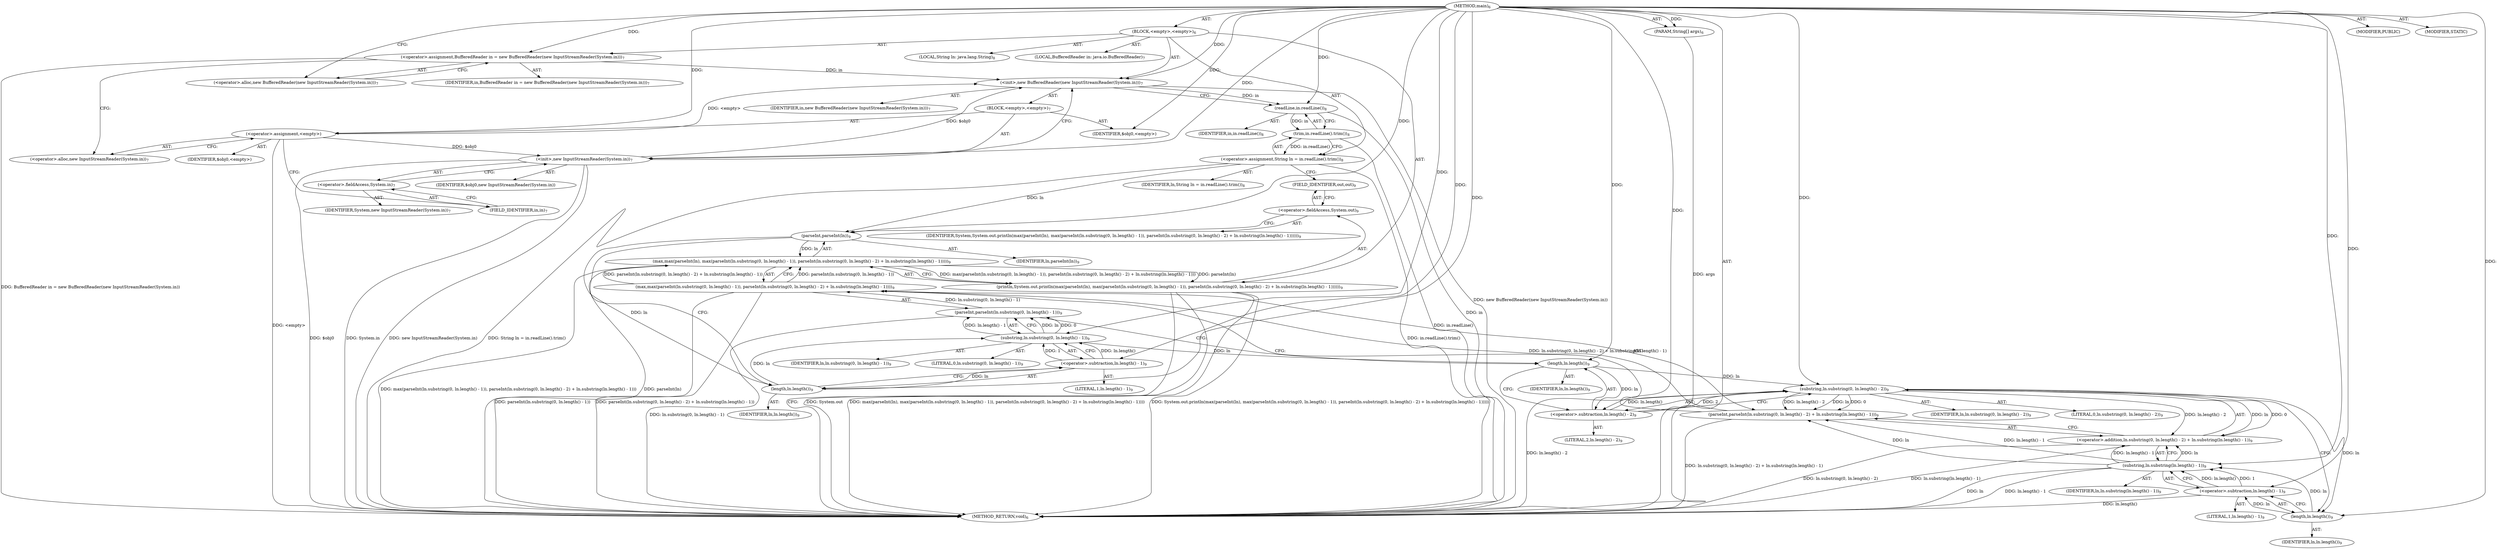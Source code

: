digraph "main" {  
"19" [label = <(METHOD,main)<SUB>6</SUB>> ]
"20" [label = <(PARAM,String[] args)<SUB>6</SUB>> ]
"21" [label = <(BLOCK,&lt;empty&gt;,&lt;empty&gt;)<SUB>6</SUB>> ]
"4" [label = <(LOCAL,BufferedReader in: java.io.BufferedReader)<SUB>7</SUB>> ]
"22" [label = <(&lt;operator&gt;.assignment,BufferedReader in = new BufferedReader(new InputStreamReader(System.in)))<SUB>7</SUB>> ]
"23" [label = <(IDENTIFIER,in,BufferedReader in = new BufferedReader(new InputStreamReader(System.in)))<SUB>7</SUB>> ]
"24" [label = <(&lt;operator&gt;.alloc,new BufferedReader(new InputStreamReader(System.in)))<SUB>7</SUB>> ]
"25" [label = <(&lt;init&gt;,new BufferedReader(new InputStreamReader(System.in)))<SUB>7</SUB>> ]
"3" [label = <(IDENTIFIER,in,new BufferedReader(new InputStreamReader(System.in)))<SUB>7</SUB>> ]
"26" [label = <(BLOCK,&lt;empty&gt;,&lt;empty&gt;)<SUB>7</SUB>> ]
"27" [label = <(&lt;operator&gt;.assignment,&lt;empty&gt;)> ]
"28" [label = <(IDENTIFIER,$obj0,&lt;empty&gt;)> ]
"29" [label = <(&lt;operator&gt;.alloc,new InputStreamReader(System.in))<SUB>7</SUB>> ]
"30" [label = <(&lt;init&gt;,new InputStreamReader(System.in))<SUB>7</SUB>> ]
"31" [label = <(IDENTIFIER,$obj0,new InputStreamReader(System.in))> ]
"32" [label = <(&lt;operator&gt;.fieldAccess,System.in)<SUB>7</SUB>> ]
"33" [label = <(IDENTIFIER,System,new InputStreamReader(System.in))<SUB>7</SUB>> ]
"34" [label = <(FIELD_IDENTIFIER,in,in)<SUB>7</SUB>> ]
"35" [label = <(IDENTIFIER,$obj0,&lt;empty&gt;)> ]
"36" [label = <(LOCAL,String ln: java.lang.String)<SUB>8</SUB>> ]
"37" [label = <(&lt;operator&gt;.assignment,String ln = in.readLine().trim())<SUB>8</SUB>> ]
"38" [label = <(IDENTIFIER,ln,String ln = in.readLine().trim())<SUB>8</SUB>> ]
"39" [label = <(trim,in.readLine().trim())<SUB>8</SUB>> ]
"40" [label = <(readLine,in.readLine())<SUB>8</SUB>> ]
"41" [label = <(IDENTIFIER,in,in.readLine())<SUB>8</SUB>> ]
"42" [label = <(println,System.out.println(max(parseInt(ln), max(parseInt(ln.substring(0, ln.length() - 1)), parseInt(ln.substring(0, ln.length() - 2) + ln.substring(ln.length() - 1))))))<SUB>9</SUB>> ]
"43" [label = <(&lt;operator&gt;.fieldAccess,System.out)<SUB>9</SUB>> ]
"44" [label = <(IDENTIFIER,System,System.out.println(max(parseInt(ln), max(parseInt(ln.substring(0, ln.length() - 1)), parseInt(ln.substring(0, ln.length() - 2) + ln.substring(ln.length() - 1))))))<SUB>9</SUB>> ]
"45" [label = <(FIELD_IDENTIFIER,out,out)<SUB>9</SUB>> ]
"46" [label = <(max,max(parseInt(ln), max(parseInt(ln.substring(0, ln.length() - 1)), parseInt(ln.substring(0, ln.length() - 2) + ln.substring(ln.length() - 1)))))<SUB>9</SUB>> ]
"47" [label = <(parseInt,parseInt(ln))<SUB>9</SUB>> ]
"48" [label = <(IDENTIFIER,ln,parseInt(ln))<SUB>9</SUB>> ]
"49" [label = <(max,max(parseInt(ln.substring(0, ln.length() - 1)), parseInt(ln.substring(0, ln.length() - 2) + ln.substring(ln.length() - 1))))<SUB>9</SUB>> ]
"50" [label = <(parseInt,parseInt(ln.substring(0, ln.length() - 1)))<SUB>9</SUB>> ]
"51" [label = <(substring,ln.substring(0, ln.length() - 1))<SUB>9</SUB>> ]
"52" [label = <(IDENTIFIER,ln,ln.substring(0, ln.length() - 1))<SUB>9</SUB>> ]
"53" [label = <(LITERAL,0,ln.substring(0, ln.length() - 1))<SUB>9</SUB>> ]
"54" [label = <(&lt;operator&gt;.subtraction,ln.length() - 1)<SUB>9</SUB>> ]
"55" [label = <(length,ln.length())<SUB>9</SUB>> ]
"56" [label = <(IDENTIFIER,ln,ln.length())<SUB>9</SUB>> ]
"57" [label = <(LITERAL,1,ln.length() - 1)<SUB>9</SUB>> ]
"58" [label = <(parseInt,parseInt(ln.substring(0, ln.length() - 2) + ln.substring(ln.length() - 1)))<SUB>9</SUB>> ]
"59" [label = <(&lt;operator&gt;.addition,ln.substring(0, ln.length() - 2) + ln.substring(ln.length() - 1))<SUB>9</SUB>> ]
"60" [label = <(substring,ln.substring(0, ln.length() - 2))<SUB>9</SUB>> ]
"61" [label = <(IDENTIFIER,ln,ln.substring(0, ln.length() - 2))<SUB>9</SUB>> ]
"62" [label = <(LITERAL,0,ln.substring(0, ln.length() - 2))<SUB>9</SUB>> ]
"63" [label = <(&lt;operator&gt;.subtraction,ln.length() - 2)<SUB>9</SUB>> ]
"64" [label = <(length,ln.length())<SUB>9</SUB>> ]
"65" [label = <(IDENTIFIER,ln,ln.length())<SUB>9</SUB>> ]
"66" [label = <(LITERAL,2,ln.length() - 2)<SUB>9</SUB>> ]
"67" [label = <(substring,ln.substring(ln.length() - 1))<SUB>9</SUB>> ]
"68" [label = <(IDENTIFIER,ln,ln.substring(ln.length() - 1))<SUB>9</SUB>> ]
"69" [label = <(&lt;operator&gt;.subtraction,ln.length() - 1)<SUB>9</SUB>> ]
"70" [label = <(length,ln.length())<SUB>9</SUB>> ]
"71" [label = <(IDENTIFIER,ln,ln.length())<SUB>9</SUB>> ]
"72" [label = <(LITERAL,1,ln.length() - 1)<SUB>9</SUB>> ]
"73" [label = <(MODIFIER,PUBLIC)> ]
"74" [label = <(MODIFIER,STATIC)> ]
"75" [label = <(METHOD_RETURN,void)<SUB>6</SUB>> ]
  "19" -> "20"  [ label = "AST: "] 
  "19" -> "21"  [ label = "AST: "] 
  "19" -> "73"  [ label = "AST: "] 
  "19" -> "74"  [ label = "AST: "] 
  "19" -> "75"  [ label = "AST: "] 
  "21" -> "4"  [ label = "AST: "] 
  "21" -> "22"  [ label = "AST: "] 
  "21" -> "25"  [ label = "AST: "] 
  "21" -> "36"  [ label = "AST: "] 
  "21" -> "37"  [ label = "AST: "] 
  "21" -> "42"  [ label = "AST: "] 
  "22" -> "23"  [ label = "AST: "] 
  "22" -> "24"  [ label = "AST: "] 
  "25" -> "3"  [ label = "AST: "] 
  "25" -> "26"  [ label = "AST: "] 
  "26" -> "27"  [ label = "AST: "] 
  "26" -> "30"  [ label = "AST: "] 
  "26" -> "35"  [ label = "AST: "] 
  "27" -> "28"  [ label = "AST: "] 
  "27" -> "29"  [ label = "AST: "] 
  "30" -> "31"  [ label = "AST: "] 
  "30" -> "32"  [ label = "AST: "] 
  "32" -> "33"  [ label = "AST: "] 
  "32" -> "34"  [ label = "AST: "] 
  "37" -> "38"  [ label = "AST: "] 
  "37" -> "39"  [ label = "AST: "] 
  "39" -> "40"  [ label = "AST: "] 
  "40" -> "41"  [ label = "AST: "] 
  "42" -> "43"  [ label = "AST: "] 
  "42" -> "46"  [ label = "AST: "] 
  "43" -> "44"  [ label = "AST: "] 
  "43" -> "45"  [ label = "AST: "] 
  "46" -> "47"  [ label = "AST: "] 
  "46" -> "49"  [ label = "AST: "] 
  "47" -> "48"  [ label = "AST: "] 
  "49" -> "50"  [ label = "AST: "] 
  "49" -> "58"  [ label = "AST: "] 
  "50" -> "51"  [ label = "AST: "] 
  "51" -> "52"  [ label = "AST: "] 
  "51" -> "53"  [ label = "AST: "] 
  "51" -> "54"  [ label = "AST: "] 
  "54" -> "55"  [ label = "AST: "] 
  "54" -> "57"  [ label = "AST: "] 
  "55" -> "56"  [ label = "AST: "] 
  "58" -> "59"  [ label = "AST: "] 
  "59" -> "60"  [ label = "AST: "] 
  "59" -> "67"  [ label = "AST: "] 
  "60" -> "61"  [ label = "AST: "] 
  "60" -> "62"  [ label = "AST: "] 
  "60" -> "63"  [ label = "AST: "] 
  "63" -> "64"  [ label = "AST: "] 
  "63" -> "66"  [ label = "AST: "] 
  "64" -> "65"  [ label = "AST: "] 
  "67" -> "68"  [ label = "AST: "] 
  "67" -> "69"  [ label = "AST: "] 
  "69" -> "70"  [ label = "AST: "] 
  "69" -> "72"  [ label = "AST: "] 
  "70" -> "71"  [ label = "AST: "] 
  "22" -> "29"  [ label = "CFG: "] 
  "25" -> "40"  [ label = "CFG: "] 
  "37" -> "45"  [ label = "CFG: "] 
  "42" -> "75"  [ label = "CFG: "] 
  "24" -> "22"  [ label = "CFG: "] 
  "39" -> "37"  [ label = "CFG: "] 
  "43" -> "47"  [ label = "CFG: "] 
  "46" -> "42"  [ label = "CFG: "] 
  "27" -> "34"  [ label = "CFG: "] 
  "30" -> "25"  [ label = "CFG: "] 
  "40" -> "39"  [ label = "CFG: "] 
  "45" -> "43"  [ label = "CFG: "] 
  "47" -> "55"  [ label = "CFG: "] 
  "49" -> "46"  [ label = "CFG: "] 
  "29" -> "27"  [ label = "CFG: "] 
  "32" -> "30"  [ label = "CFG: "] 
  "50" -> "64"  [ label = "CFG: "] 
  "58" -> "49"  [ label = "CFG: "] 
  "34" -> "32"  [ label = "CFG: "] 
  "51" -> "50"  [ label = "CFG: "] 
  "59" -> "58"  [ label = "CFG: "] 
  "54" -> "51"  [ label = "CFG: "] 
  "60" -> "70"  [ label = "CFG: "] 
  "67" -> "59"  [ label = "CFG: "] 
  "55" -> "54"  [ label = "CFG: "] 
  "63" -> "60"  [ label = "CFG: "] 
  "69" -> "67"  [ label = "CFG: "] 
  "64" -> "63"  [ label = "CFG: "] 
  "70" -> "69"  [ label = "CFG: "] 
  "19" -> "24"  [ label = "CFG: "] 
  "20" -> "75"  [ label = "DDG: args"] 
  "22" -> "75"  [ label = "DDG: BufferedReader in = new BufferedReader(new InputStreamReader(System.in))"] 
  "27" -> "75"  [ label = "DDG: &lt;empty&gt;"] 
  "30" -> "75"  [ label = "DDG: $obj0"] 
  "30" -> "75"  [ label = "DDG: System.in"] 
  "30" -> "75"  [ label = "DDG: new InputStreamReader(System.in)"] 
  "25" -> "75"  [ label = "DDG: new BufferedReader(new InputStreamReader(System.in))"] 
  "40" -> "75"  [ label = "DDG: in"] 
  "39" -> "75"  [ label = "DDG: in.readLine()"] 
  "37" -> "75"  [ label = "DDG: in.readLine().trim()"] 
  "37" -> "75"  [ label = "DDG: String ln = in.readLine().trim()"] 
  "42" -> "75"  [ label = "DDG: System.out"] 
  "46" -> "75"  [ label = "DDG: parseInt(ln)"] 
  "50" -> "75"  [ label = "DDG: ln.substring(0, ln.length() - 1)"] 
  "49" -> "75"  [ label = "DDG: parseInt(ln.substring(0, ln.length() - 1))"] 
  "60" -> "75"  [ label = "DDG: ln.length() - 2"] 
  "59" -> "75"  [ label = "DDG: ln.substring(0, ln.length() - 2)"] 
  "67" -> "75"  [ label = "DDG: ln"] 
  "69" -> "75"  [ label = "DDG: ln.length()"] 
  "67" -> "75"  [ label = "DDG: ln.length() - 1"] 
  "59" -> "75"  [ label = "DDG: ln.substring(ln.length() - 1)"] 
  "58" -> "75"  [ label = "DDG: ln.substring(0, ln.length() - 2) + ln.substring(ln.length() - 1)"] 
  "49" -> "75"  [ label = "DDG: parseInt(ln.substring(0, ln.length() - 2) + ln.substring(ln.length() - 1))"] 
  "46" -> "75"  [ label = "DDG: max(parseInt(ln.substring(0, ln.length() - 1)), parseInt(ln.substring(0, ln.length() - 2) + ln.substring(ln.length() - 1)))"] 
  "42" -> "75"  [ label = "DDG: max(parseInt(ln), max(parseInt(ln.substring(0, ln.length() - 1)), parseInt(ln.substring(0, ln.length() - 2) + ln.substring(ln.length() - 1))))"] 
  "42" -> "75"  [ label = "DDG: System.out.println(max(parseInt(ln), max(parseInt(ln.substring(0, ln.length() - 1)), parseInt(ln.substring(0, ln.length() - 2) + ln.substring(ln.length() - 1)))))"] 
  "19" -> "20"  [ label = "DDG: "] 
  "19" -> "22"  [ label = "DDG: "] 
  "39" -> "37"  [ label = "DDG: in.readLine()"] 
  "22" -> "25"  [ label = "DDG: in"] 
  "19" -> "25"  [ label = "DDG: "] 
  "27" -> "25"  [ label = "DDG: &lt;empty&gt;"] 
  "30" -> "25"  [ label = "DDG: $obj0"] 
  "46" -> "42"  [ label = "DDG: parseInt(ln)"] 
  "46" -> "42"  [ label = "DDG: max(parseInt(ln.substring(0, ln.length() - 1)), parseInt(ln.substring(0, ln.length() - 2) + ln.substring(ln.length() - 1)))"] 
  "19" -> "27"  [ label = "DDG: "] 
  "19" -> "35"  [ label = "DDG: "] 
  "40" -> "39"  [ label = "DDG: in"] 
  "47" -> "46"  [ label = "DDG: ln"] 
  "49" -> "46"  [ label = "DDG: parseInt(ln.substring(0, ln.length() - 1))"] 
  "49" -> "46"  [ label = "DDG: parseInt(ln.substring(0, ln.length() - 2) + ln.substring(ln.length() - 1))"] 
  "27" -> "30"  [ label = "DDG: $obj0"] 
  "19" -> "30"  [ label = "DDG: "] 
  "25" -> "40"  [ label = "DDG: in"] 
  "19" -> "40"  [ label = "DDG: "] 
  "37" -> "47"  [ label = "DDG: ln"] 
  "19" -> "47"  [ label = "DDG: "] 
  "50" -> "49"  [ label = "DDG: ln.substring(0, ln.length() - 1)"] 
  "58" -> "49"  [ label = "DDG: ln.substring(0, ln.length() - 2) + ln.substring(ln.length() - 1)"] 
  "51" -> "50"  [ label = "DDG: ln"] 
  "51" -> "50"  [ label = "DDG: 0"] 
  "51" -> "50"  [ label = "DDG: ln.length() - 1"] 
  "60" -> "58"  [ label = "DDG: ln"] 
  "60" -> "58"  [ label = "DDG: 0"] 
  "60" -> "58"  [ label = "DDG: ln.length() - 2"] 
  "67" -> "58"  [ label = "DDG: ln"] 
  "67" -> "58"  [ label = "DDG: ln.length() - 1"] 
  "55" -> "51"  [ label = "DDG: ln"] 
  "19" -> "51"  [ label = "DDG: "] 
  "54" -> "51"  [ label = "DDG: ln.length()"] 
  "54" -> "51"  [ label = "DDG: 1"] 
  "60" -> "59"  [ label = "DDG: ln"] 
  "60" -> "59"  [ label = "DDG: 0"] 
  "60" -> "59"  [ label = "DDG: ln.length() - 2"] 
  "67" -> "59"  [ label = "DDG: ln"] 
  "67" -> "59"  [ label = "DDG: ln.length() - 1"] 
  "55" -> "54"  [ label = "DDG: ln"] 
  "19" -> "54"  [ label = "DDG: "] 
  "64" -> "60"  [ label = "DDG: ln"] 
  "19" -> "60"  [ label = "DDG: "] 
  "63" -> "60"  [ label = "DDG: ln.length()"] 
  "63" -> "60"  [ label = "DDG: 2"] 
  "70" -> "67"  [ label = "DDG: ln"] 
  "19" -> "67"  [ label = "DDG: "] 
  "69" -> "67"  [ label = "DDG: ln.length()"] 
  "69" -> "67"  [ label = "DDG: 1"] 
  "47" -> "55"  [ label = "DDG: ln"] 
  "19" -> "55"  [ label = "DDG: "] 
  "64" -> "63"  [ label = "DDG: ln"] 
  "19" -> "63"  [ label = "DDG: "] 
  "70" -> "69"  [ label = "DDG: ln"] 
  "19" -> "69"  [ label = "DDG: "] 
  "51" -> "64"  [ label = "DDG: ln"] 
  "19" -> "64"  [ label = "DDG: "] 
  "60" -> "70"  [ label = "DDG: ln"] 
  "19" -> "70"  [ label = "DDG: "] 
}
